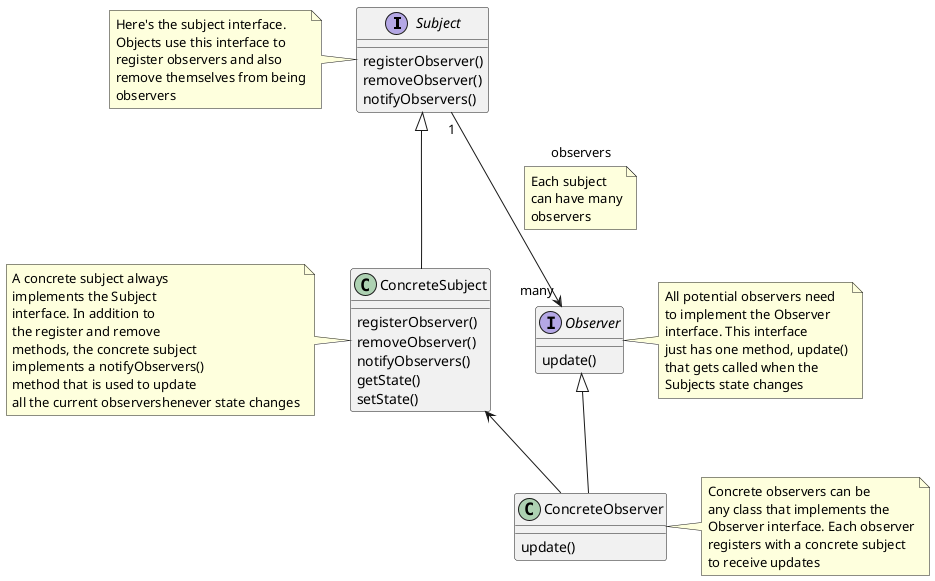 @startuml
'https://plantuml.com/class-diagram

together {
    interface Subject {
        registerObserver()
        removeObserver()
        notifyObservers()
    }
    note left: Here's the subject interface.\nObjects use this interface to\nregister observers and also\nremove themselves from being\nobservers

    class ConcreteSubject {
        registerObserver()
        removeObserver()
        notifyObservers()
        getState()
        setState()
    }
    note left: A concrete subject always\nimplements the Subject\ninterface. In addition to\nthe register and remove\nmethods, the concrete subject\nimplements a notifyObservers()\nmethod that is used to update\nall the current observers\whenever state changes
}

together {
    interface Observer {
        update()
    }
    note right: All potential observers need\nto implement the Observer\ninterface. This interface\njust has one method, update()\nthat gets called when the\nSubjects state changes

    class ConcreteObserver {
        update()
    }
    note right: Concrete observers can be\nany class that implements the\nObserver interface. Each observer\nregisters with a concrete subject\nto receive updates
}

Subject <|-- ConcreteSubject
Observer <|-- ConcreteObserver
Subject "1" --> "many" Observer : observers
note on link: Each subject\ncan have many\nobservers
ConcreteObserver --> ConcreteSubject

@enduml